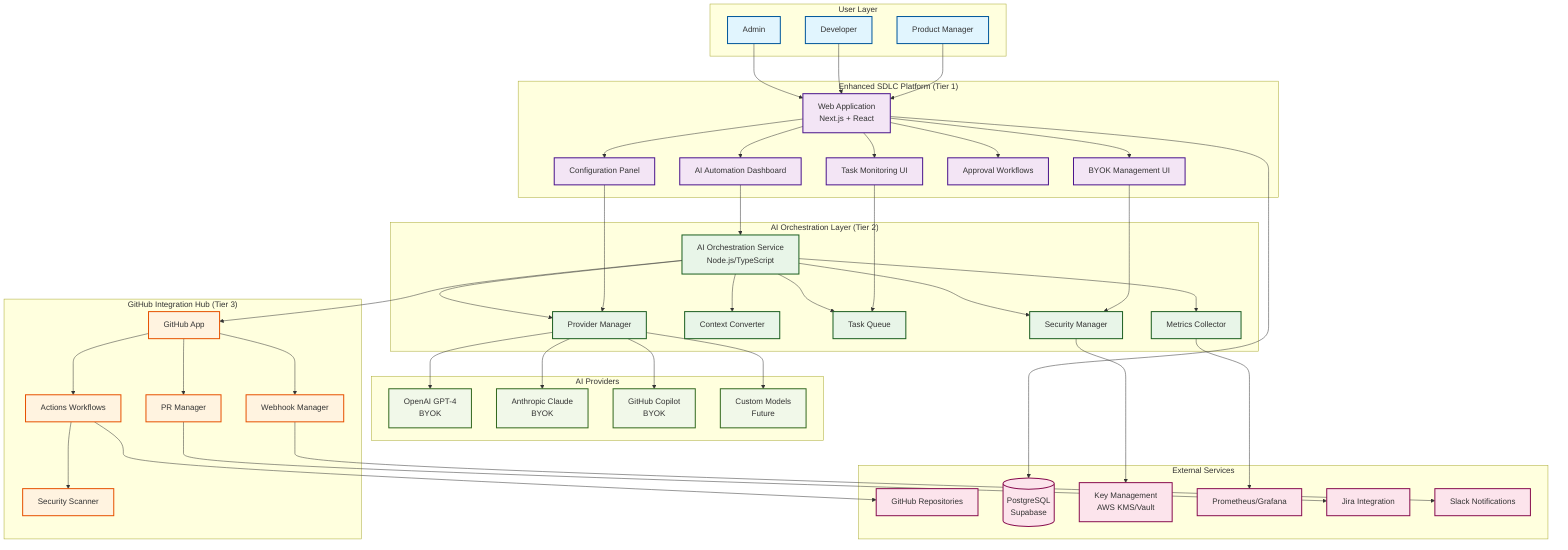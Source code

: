 %% Overall System Architecture
%% AI Code Assistant Integration for SDLC Platform

graph TB
    subgraph "User Layer"
        PM[Product Manager]
        DEV[Developer]
        ADMIN[Admin]
    end
    
    subgraph "Enhanced SDLC Platform (Tier 1)"
        WEBAPP[Web Application<br/>Next.js + React]
        DASHBOARD[AI Automation Dashboard]
        BYOK_UI[BYOK Management UI]
        MONITOR[Task Monitoring UI]
        APPROVAL[Approval Workflows]
        CONFIG[Configuration Panel]
    end
    
    subgraph "AI Orchestration Layer (Tier 2)"
        ORCHESTRATOR[AI Orchestration Service<br/>Node.js/TypeScript]
        PROVIDER_MGR[Provider Manager]
        CONTEXT_CONV[Context Converter]
        TASK_QUEUE[Task Queue]
        SECURITY_MGR[Security Manager]
        METRICS[Metrics Collector]
    end
    
    subgraph "AI Providers"
        OPENAI[OpenAI GPT-4<br/>BYOK]
        CLAUDE[Anthropic Claude<br/>BYOK]
        COPILOT[GitHub Copilot<br/>BYOK]
        CUSTOM[Custom Models<br/>Future]
    end
    
    subgraph "GitHub Integration Hub (Tier 3)"
        GITHUB_APP[GitHub App]
        WORKFLOWS[Actions Workflows]
        WEBHOOK_MGR[Webhook Manager]
        PR_MANAGER[PR Manager]
        SECURITY_SCAN[Security Scanner]
    end
    
    subgraph "External Services"
        GITHUB_REPOS[GitHub Repositories]
        DATABASES[(PostgreSQL<br/>Supabase)]
        KMS[Key Management<br/>AWS KMS/Vault]
        MONITORING[Prometheus/Grafana]
        JIRA[Jira Integration]
        SLACK[Slack Notifications]
    end
    
    %% User interactions
    PM --> WEBAPP
    DEV --> WEBAPP
    ADMIN --> WEBAPP
    
    %% SDLC Platform connections
    WEBAPP --> DASHBOARD
    WEBAPP --> BYOK_UI
    WEBAPP --> MONITOR
    WEBAPP --> APPROVAL
    WEBAPP --> CONFIG
    
    %% Platform to Orchestration
    DASHBOARD --> ORCHESTRATOR
    BYOK_UI --> SECURITY_MGR
    MONITOR --> TASK_QUEUE
    CONFIG --> PROVIDER_MGR
    
    %% Orchestration internal flow
    ORCHESTRATOR --> PROVIDER_MGR
    ORCHESTRATOR --> CONTEXT_CONV
    ORCHESTRATOR --> TASK_QUEUE
    ORCHESTRATOR --> SECURITY_MGR
    ORCHESTRATOR --> METRICS
    
    %% Provider connections
    PROVIDER_MGR --> OPENAI
    PROVIDER_MGR --> CLAUDE
    PROVIDER_MGR --> COPILOT
    PROVIDER_MGR --> CUSTOM
    
    %% GitHub Integration
    ORCHESTRATOR --> GITHUB_APP
    GITHUB_APP --> WORKFLOWS
    GITHUB_APP --> WEBHOOK_MGR
    GITHUB_APP --> PR_MANAGER
    WORKFLOWS --> SECURITY_SCAN
    
    %% External service connections
    WEBAPP --> DATABASES
    SECURITY_MGR --> KMS
    METRICS --> MONITORING
    WORKFLOWS --> GITHUB_REPOS
    PR_MANAGER --> JIRA
    WEBHOOK_MGR --> SLACK
    
    %% Styling
    classDef userLayer fill:#e1f5fe,stroke:#01579b,stroke-width:2px;
    classDef tier1 fill:#f3e5f5,stroke:#4a148c,stroke-width:2px;
    classDef tier2 fill:#e8f5e8,stroke:#1b5e20,stroke-width:2px;
    classDef tier3 fill:#fff3e0,stroke:#e65100,stroke-width:2px;
    classDef external fill:#fce4ec,stroke:#880e4f,stroke-width:2px;
    classDef ai fill:#f1f8e9,stroke:#33691e,stroke-width:2px;
    
    class PM,DEV,ADMIN userLayer;
    class WEBAPP,DASHBOARD,BYOK_UI,MONITOR,APPROVAL,CONFIG tier1;
    class ORCHESTRATOR,PROVIDER_MGR,CONTEXT_CONV,TASK_QUEUE,SECURITY_MGR,METRICS tier2;
    class GITHUB_APP,WORKFLOWS,WEBHOOK_MGR,PR_MANAGER,SECURITY_SCAN tier3;
    class GITHUB_REPOS,DATABASES,KMS,MONITORING,JIRA,SLACK external;
    class OPENAI,CLAUDE,COPILOT,CUSTOM ai;